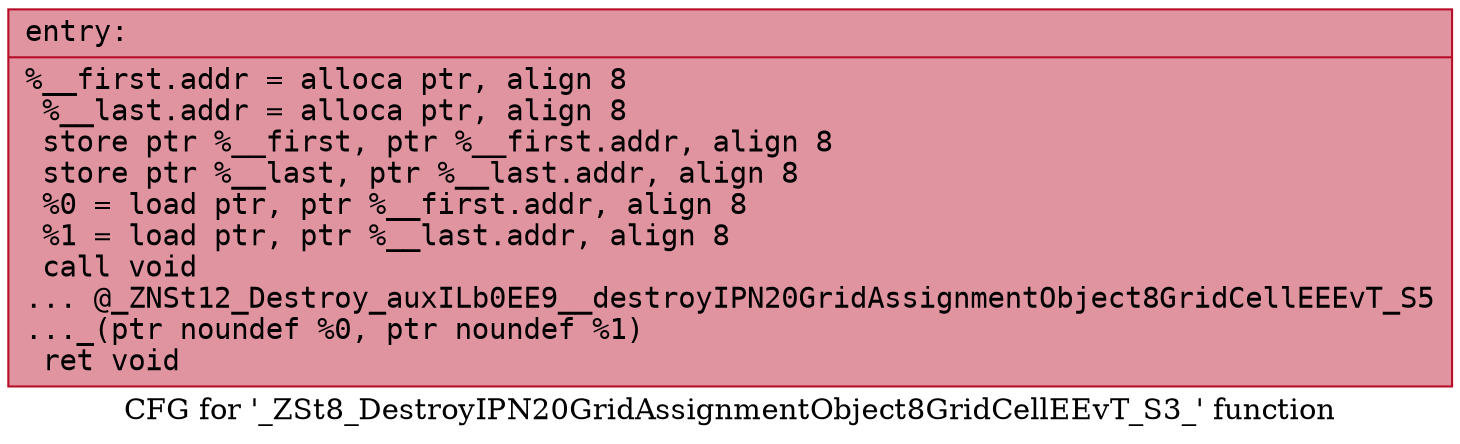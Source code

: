 digraph "CFG for '_ZSt8_DestroyIPN20GridAssignmentObject8GridCellEEvT_S3_' function" {
	label="CFG for '_ZSt8_DestroyIPN20GridAssignmentObject8GridCellEEvT_S3_' function";

	Node0x560dca0d2830 [shape=record,color="#b70d28ff", style=filled, fillcolor="#b70d2870" fontname="Courier",label="{entry:\l|  %__first.addr = alloca ptr, align 8\l  %__last.addr = alloca ptr, align 8\l  store ptr %__first, ptr %__first.addr, align 8\l  store ptr %__last, ptr %__last.addr, align 8\l  %0 = load ptr, ptr %__first.addr, align 8\l  %1 = load ptr, ptr %__last.addr, align 8\l  call void\l... @_ZNSt12_Destroy_auxILb0EE9__destroyIPN20GridAssignmentObject8GridCellEEEvT_S5\l..._(ptr noundef %0, ptr noundef %1)\l  ret void\l}"];
}
